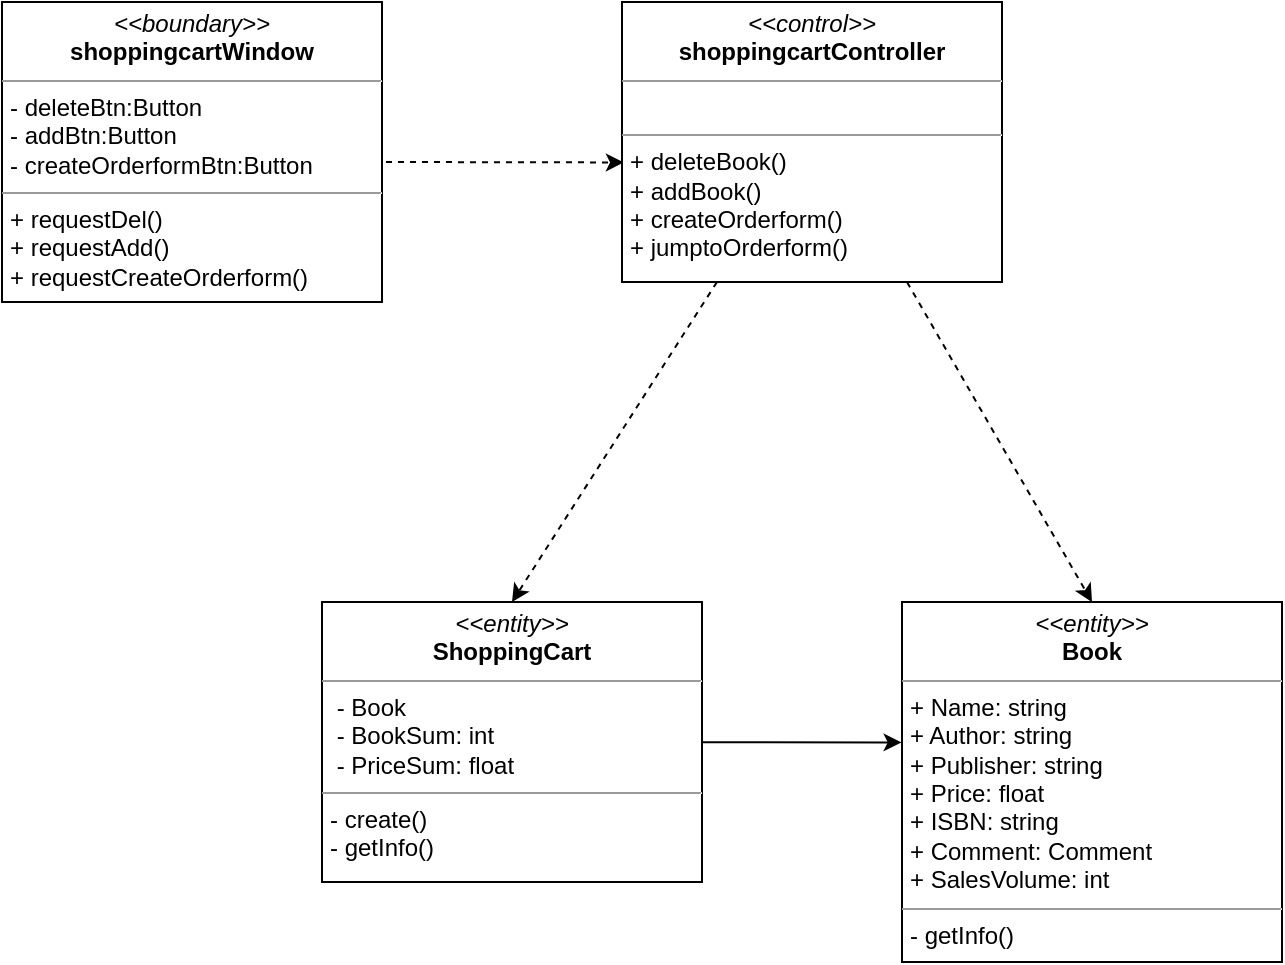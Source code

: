 <mxfile version="10.6.9" type="device"><diagram id="MqAeLoC8tEyNW4srk3uO" name="第 1 页"><mxGraphModel dx="498" dy="282" grid="1" gridSize="10" guides="1" tooltips="1" connect="1" arrows="1" fold="1" page="1" pageScale="1" pageWidth="827" pageHeight="1169" math="0" shadow="0"><root><mxCell id="0"/><mxCell id="1" parent="0"/><mxCell id="PFaAsIiwodvs0CZe-L7d-8" style="rounded=0;orthogonalLoop=1;jettySize=auto;html=1;entryX=0.005;entryY=0.573;entryDx=0;entryDy=0;entryPerimeter=0;endArrow=classic;endFill=1;dashed=1;" parent="1" target="PFaAsIiwodvs0CZe-L7d-2" edge="1"><mxGeometry relative="1" as="geometry"><mxPoint x="272" y="120" as="sourcePoint"/></mxGeometry></mxCell><mxCell id="PFaAsIiwodvs0CZe-L7d-1" value="&lt;p style=&quot;margin: 0px ; margin-top: 4px ; text-align: center&quot;&gt;&lt;i&gt;&amp;lt;&amp;lt;boundary&amp;gt;&amp;gt;&lt;/i&gt;&lt;br&gt;&lt;b&gt;shoppingcartWindow&lt;/b&gt;&lt;/p&gt;&lt;hr size=&quot;1&quot;&gt;&lt;p style=&quot;margin: 0px ; margin-left: 4px&quot;&gt;- deleteBtn:Button&lt;/p&gt;&lt;p style=&quot;margin: 0px ; margin-left: 4px&quot;&gt;- addBtn:Button&lt;/p&gt;&lt;p style=&quot;margin: 0px ; margin-left: 4px&quot;&gt;- createOrderformBtn:Button&lt;/p&gt;&lt;hr size=&quot;1&quot;&gt;&lt;p style=&quot;margin: 0px ; margin-left: 4px&quot;&gt;+ requestDel()&lt;/p&gt;&lt;p style=&quot;margin: 0px ; margin-left: 4px&quot;&gt;+ requestAdd()&lt;/p&gt;&lt;p style=&quot;margin: 0px ; margin-left: 4px&quot;&gt;+ requestCreateOrderform()&lt;/p&gt;" style="verticalAlign=top;align=left;overflow=fill;fontSize=12;fontFamily=Helvetica;html=1;" parent="1" vertex="1"><mxGeometry x="80" y="40" width="190" height="150" as="geometry"/></mxCell><mxCell id="PFaAsIiwodvs0CZe-L7d-9" style="edgeStyle=none;rounded=0;orthogonalLoop=1;jettySize=auto;html=1;entryX=0.5;entryY=0;entryDx=0;entryDy=0;dashed=1;endArrow=classic;endFill=1;exitX=0.75;exitY=1;exitDx=0;exitDy=0;" parent="1" source="PFaAsIiwodvs0CZe-L7d-2" target="PFaAsIiwodvs0CZe-L7d-7" edge="1"><mxGeometry relative="1" as="geometry"/></mxCell><mxCell id="PFaAsIiwodvs0CZe-L7d-10" style="edgeStyle=none;rounded=0;orthogonalLoop=1;jettySize=auto;html=1;entryX=0.5;entryY=0;entryDx=0;entryDy=0;dashed=1;endArrow=classic;endFill=1;exitX=0.25;exitY=1;exitDx=0;exitDy=0;" parent="1" source="PFaAsIiwodvs0CZe-L7d-2" target="PFaAsIiwodvs0CZe-L7d-3" edge="1"><mxGeometry relative="1" as="geometry"/></mxCell><mxCell id="PFaAsIiwodvs0CZe-L7d-2" value="&lt;p style=&quot;margin: 0px ; margin-top: 4px ; text-align: center&quot;&gt;&lt;i&gt;&amp;lt;&amp;lt;control&amp;gt;&amp;gt;&lt;/i&gt;&lt;br&gt;&lt;b&gt;shoppingcartController&lt;/b&gt;&lt;/p&gt;&lt;hr size=&quot;1&quot;&gt;&lt;p style=&quot;margin: 0px ; margin-left: 4px&quot;&gt;&lt;br&gt;&lt;/p&gt;&lt;hr size=&quot;1&quot;&gt;&lt;p style=&quot;margin: 0px ; margin-left: 4px&quot;&gt;+ deleteBook()&lt;/p&gt;&lt;p style=&quot;margin: 0px ; margin-left: 4px&quot;&gt;+ addBook()&lt;/p&gt;&lt;p style=&quot;margin: 0px ; margin-left: 4px&quot;&gt;+ createOrderform()&lt;/p&gt;&lt;p style=&quot;margin: 0px ; margin-left: 4px&quot;&gt;+ jumptoOrderform()&lt;/p&gt;" style="verticalAlign=top;align=left;overflow=fill;fontSize=12;fontFamily=Helvetica;html=1;" parent="1" vertex="1"><mxGeometry x="390" y="40" width="190" height="140" as="geometry"/></mxCell><mxCell id="PFaAsIiwodvs0CZe-L7d-11" style="edgeStyle=none;rounded=0;orthogonalLoop=1;jettySize=auto;html=1;entryX=-0.001;entryY=0.39;entryDx=0;entryDy=0;endArrow=classic;endFill=1;entryPerimeter=0;" parent="1" source="PFaAsIiwodvs0CZe-L7d-3" target="PFaAsIiwodvs0CZe-L7d-7" edge="1"><mxGeometry relative="1" as="geometry"/></mxCell><mxCell id="PFaAsIiwodvs0CZe-L7d-3" value="&lt;p style=&quot;margin: 0px ; margin-top: 4px ; text-align: center&quot;&gt;&lt;i&gt;&amp;lt;&amp;lt;entity&amp;gt;&amp;gt;&lt;/i&gt;&lt;br&gt;&lt;b&gt;ShoppingCart&lt;/b&gt;&lt;/p&gt;&lt;hr size=&quot;1&quot;&gt;&lt;p style=&quot;margin: 0px ; margin-left: 4px&quot;&gt;&amp;nbsp;-&amp;nbsp;Book&lt;/p&gt;&lt;p style=&quot;margin: 0px ; margin-left: 4px&quot;&gt;&amp;nbsp;-&amp;nbsp;BookSum: int&lt;/p&gt;&lt;p style=&quot;margin: 0px ; margin-left: 4px&quot;&gt;&amp;nbsp;-&amp;nbsp;PriceSum: float&lt;/p&gt;&lt;hr size=&quot;1&quot;&gt;&lt;p style=&quot;margin: 0px ; margin-left: 4px&quot;&gt;- create()&lt;/p&gt;&lt;p style=&quot;margin: 0px ; margin-left: 4px&quot;&gt;- getInfo()&lt;/p&gt;" style="verticalAlign=top;align=left;overflow=fill;fontSize=12;fontFamily=Helvetica;html=1;" parent="1" vertex="1"><mxGeometry x="240" y="340" width="190" height="140" as="geometry"/></mxCell><mxCell id="PFaAsIiwodvs0CZe-L7d-7" value="&lt;p style=&quot;margin: 0px ; margin-top: 4px ; text-align: center&quot;&gt;&lt;i&gt;&amp;lt;&amp;lt;entity&amp;gt;&amp;gt;&lt;/i&gt;&lt;br&gt;&lt;b&gt;Book&lt;/b&gt;&lt;/p&gt;&lt;hr size=&quot;1&quot;&gt;&lt;p style=&quot;margin: 0px ; margin-left: 4px&quot;&gt;+&amp;nbsp;Name: string&lt;br&gt;+ Author: string&lt;/p&gt;&lt;p style=&quot;margin: 0px ; margin-left: 4px&quot;&gt;+&amp;nbsp;Publisher: string&lt;/p&gt;&lt;p style=&quot;margin: 0px ; margin-left: 4px&quot;&gt;+&amp;nbsp;Price: float&lt;/p&gt;&lt;p style=&quot;margin: 0px ; margin-left: 4px&quot;&gt;+&amp;nbsp;ISBN: string&lt;/p&gt;&lt;p style=&quot;margin: 0px ; margin-left: 4px&quot;&gt;+&amp;nbsp;Comment: Comment&lt;/p&gt;&lt;p style=&quot;margin: 0px ; margin-left: 4px&quot;&gt;+&amp;nbsp;SalesVolume: int&lt;/p&gt;&lt;hr size=&quot;1&quot;&gt;&lt;p style=&quot;margin: 0px ; margin-left: 4px&quot;&gt;- getInfo()&lt;/p&gt;" style="verticalAlign=top;align=left;overflow=fill;fontSize=12;fontFamily=Helvetica;html=1;" parent="1" vertex="1"><mxGeometry x="530" y="340" width="190" height="180" as="geometry"/></mxCell></root></mxGraphModel></diagram></mxfile>
